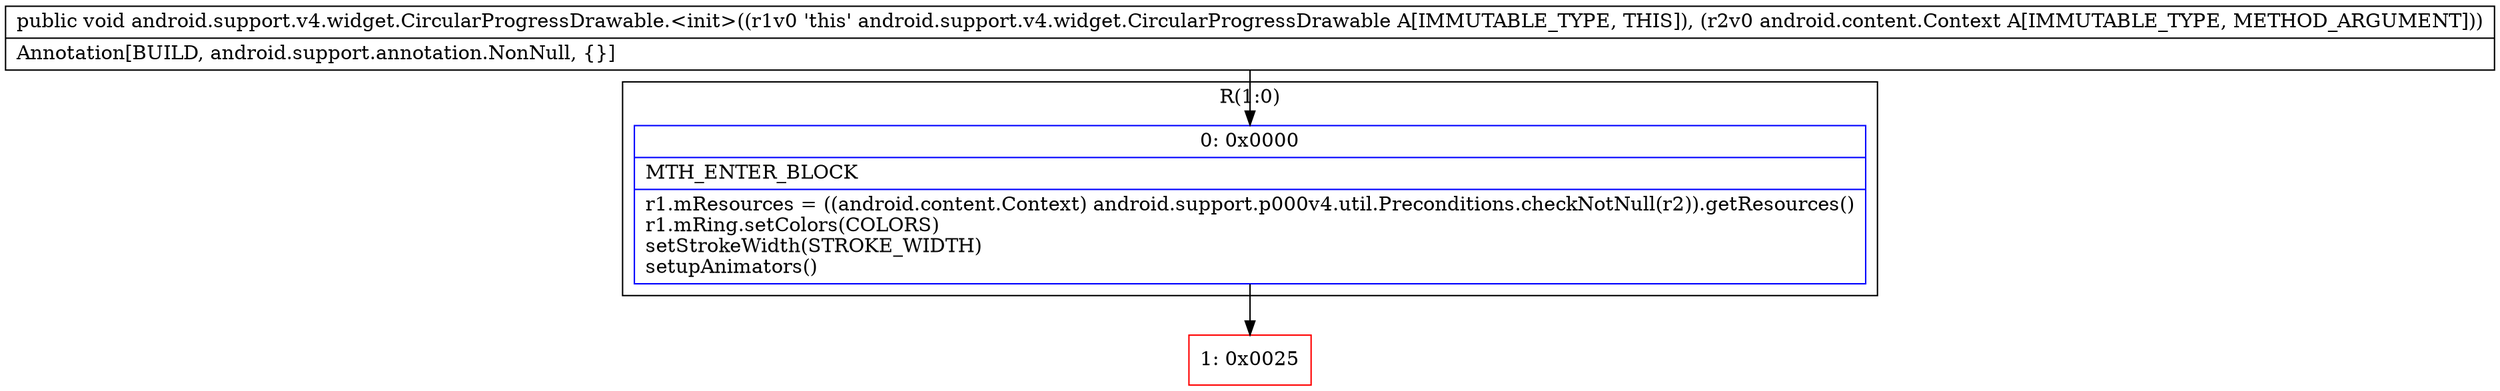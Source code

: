 digraph "CFG forandroid.support.v4.widget.CircularProgressDrawable.\<init\>(Landroid\/content\/Context;)V" {
subgraph cluster_Region_244763903 {
label = "R(1:0)";
node [shape=record,color=blue];
Node_0 [shape=record,label="{0\:\ 0x0000|MTH_ENTER_BLOCK\l|r1.mResources = ((android.content.Context) android.support.p000v4.util.Preconditions.checkNotNull(r2)).getResources()\lr1.mRing.setColors(COLORS)\lsetStrokeWidth(STROKE_WIDTH)\lsetupAnimators()\l}"];
}
Node_1 [shape=record,color=red,label="{1\:\ 0x0025}"];
MethodNode[shape=record,label="{public void android.support.v4.widget.CircularProgressDrawable.\<init\>((r1v0 'this' android.support.v4.widget.CircularProgressDrawable A[IMMUTABLE_TYPE, THIS]), (r2v0 android.content.Context A[IMMUTABLE_TYPE, METHOD_ARGUMENT]))  | Annotation[BUILD, android.support.annotation.NonNull, \{\}]\l}"];
MethodNode -> Node_0;
Node_0 -> Node_1;
}

